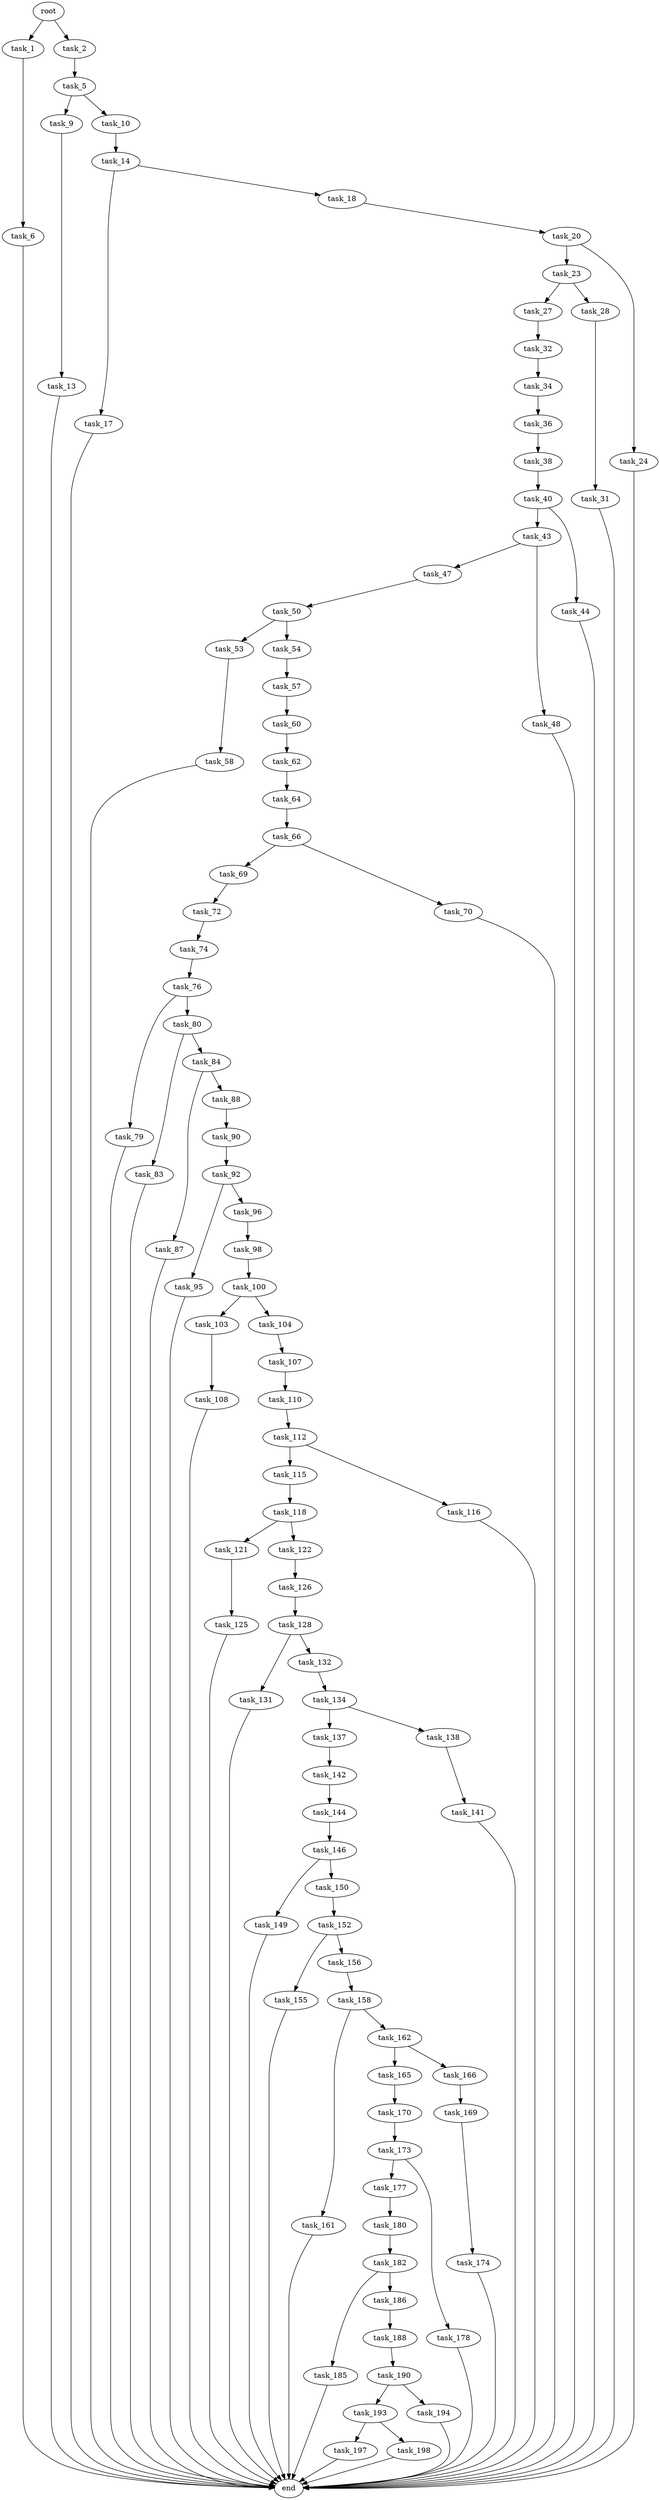 digraph G {
  root [size="0.000000"];
  task_1 [size="368293445632.000000"];
  task_2 [size="28208727263.000000"];
  task_5 [size="28991029248.000000"];
  task_6 [size="782757789696.000000"];
  task_9 [size="106331167561.000000"];
  task_10 [size="7014051102.000000"];
  task_13 [size="34303192193.000000"];
  task_14 [size="134217728000.000000"];
  task_17 [size="1073741824000.000000"];
  task_18 [size="150502900532.000000"];
  task_20 [size="38141485897.000000"];
  task_23 [size="177445724019.000000"];
  task_24 [size="220489808307.000000"];
  task_27 [size="5231083316.000000"];
  task_28 [size="28991029248.000000"];
  task_31 [size="1265845474951.000000"];
  task_32 [size="8589934592.000000"];
  task_34 [size="112997531547.000000"];
  task_36 [size="1073741824000.000000"];
  task_38 [size="231928233984.000000"];
  task_40 [size="13330842152.000000"];
  task_43 [size="79868116083.000000"];
  task_44 [size="5938300043.000000"];
  task_47 [size="6339324109.000000"];
  task_48 [size="231928233984.000000"];
  task_50 [size="9546281507.000000"];
  task_53 [size="8589934592.000000"];
  task_54 [size="375908559947.000000"];
  task_57 [size="68719476736.000000"];
  task_58 [size="1073741824000.000000"];
  task_60 [size="68719476736.000000"];
  task_62 [size="2122876764.000000"];
  task_64 [size="782757789696.000000"];
  task_66 [size="782757789696.000000"];
  task_69 [size="158424732272.000000"];
  task_70 [size="433464929.000000"];
  task_72 [size="129675197587.000000"];
  task_74 [size="456439448.000000"];
  task_76 [size="134217728000.000000"];
  task_79 [size="231928233984.000000"];
  task_80 [size="134217728000.000000"];
  task_83 [size="6468126690.000000"];
  task_84 [size="24542721412.000000"];
  task_87 [size="28991029248.000000"];
  task_88 [size="24302485820.000000"];
  task_90 [size="231928233984.000000"];
  task_92 [size="92967472932.000000"];
  task_95 [size="782757789696.000000"];
  task_96 [size="782757789696.000000"];
  task_98 [size="134217728000.000000"];
  task_100 [size="44402177012.000000"];
  task_103 [size="2012410284.000000"];
  task_104 [size="134217728000.000000"];
  task_107 [size="782757789696.000000"];
  task_108 [size="20927413506.000000"];
  task_110 [size="809661149.000000"];
  task_112 [size="1217869378084.000000"];
  task_115 [size="549755813888.000000"];
  task_116 [size="15850775888.000000"];
  task_118 [size="1117599728287.000000"];
  task_121 [size="167628566454.000000"];
  task_122 [size="10789061750.000000"];
  task_125 [size="4509737219.000000"];
  task_126 [size="5171175598.000000"];
  task_128 [size="134217728000.000000"];
  task_131 [size="2029039239.000000"];
  task_132 [size="231928233984.000000"];
  task_134 [size="147086019074.000000"];
  task_137 [size="187358487700.000000"];
  task_138 [size="44878829954.000000"];
  task_141 [size="132184753318.000000"];
  task_142 [size="231928233984.000000"];
  task_144 [size="5061664951.000000"];
  task_146 [size="45228595926.000000"];
  task_149 [size="231928233984.000000"];
  task_150 [size="232520461231.000000"];
  task_152 [size="368293445632.000000"];
  task_155 [size="1853480599.000000"];
  task_156 [size="355981287509.000000"];
  task_158 [size="134217728000.000000"];
  task_161 [size="549755813888.000000"];
  task_162 [size="3830019382.000000"];
  task_165 [size="68719476736.000000"];
  task_166 [size="609468065351.000000"];
  task_169 [size="46542576270.000000"];
  task_170 [size="134217728000.000000"];
  task_173 [size="24538278451.000000"];
  task_174 [size="6665616143.000000"];
  task_177 [size="782757789696.000000"];
  task_178 [size="231928233984.000000"];
  task_180 [size="1073741824000.000000"];
  task_182 [size="6830634861.000000"];
  task_185 [size="5504517721.000000"];
  task_186 [size="1073741824000.000000"];
  task_188 [size="74788244725.000000"];
  task_190 [size="1755434834.000000"];
  task_193 [size="475168995350.000000"];
  task_194 [size="782757789696.000000"];
  task_197 [size="549755813888.000000"];
  task_198 [size="45328174186.000000"];
  end [size="0.000000"];

  root -> task_1 [size="1.000000"];
  root -> task_2 [size="1.000000"];
  task_1 -> task_6 [size="411041792.000000"];
  task_2 -> task_5 [size="33554432.000000"];
  task_5 -> task_9 [size="75497472.000000"];
  task_5 -> task_10 [size="75497472.000000"];
  task_6 -> end [size="1.000000"];
  task_9 -> task_13 [size="75497472.000000"];
  task_10 -> task_14 [size="134217728.000000"];
  task_13 -> end [size="1.000000"];
  task_14 -> task_17 [size="209715200.000000"];
  task_14 -> task_18 [size="209715200.000000"];
  task_17 -> end [size="1.000000"];
  task_18 -> task_20 [size="134217728.000000"];
  task_20 -> task_23 [size="75497472.000000"];
  task_20 -> task_24 [size="75497472.000000"];
  task_23 -> task_27 [size="679477248.000000"];
  task_23 -> task_28 [size="679477248.000000"];
  task_24 -> end [size="1.000000"];
  task_27 -> task_32 [size="134217728.000000"];
  task_28 -> task_31 [size="75497472.000000"];
  task_31 -> end [size="1.000000"];
  task_32 -> task_34 [size="33554432.000000"];
  task_34 -> task_36 [size="134217728.000000"];
  task_36 -> task_38 [size="838860800.000000"];
  task_38 -> task_40 [size="301989888.000000"];
  task_40 -> task_43 [size="209715200.000000"];
  task_40 -> task_44 [size="209715200.000000"];
  task_43 -> task_47 [size="134217728.000000"];
  task_43 -> task_48 [size="134217728.000000"];
  task_44 -> end [size="1.000000"];
  task_47 -> task_50 [size="134217728.000000"];
  task_48 -> end [size="1.000000"];
  task_50 -> task_53 [size="536870912.000000"];
  task_50 -> task_54 [size="536870912.000000"];
  task_53 -> task_58 [size="33554432.000000"];
  task_54 -> task_57 [size="679477248.000000"];
  task_57 -> task_60 [size="134217728.000000"];
  task_58 -> end [size="1.000000"];
  task_60 -> task_62 [size="134217728.000000"];
  task_62 -> task_64 [size="33554432.000000"];
  task_64 -> task_66 [size="679477248.000000"];
  task_66 -> task_69 [size="679477248.000000"];
  task_66 -> task_70 [size="679477248.000000"];
  task_69 -> task_72 [size="536870912.000000"];
  task_70 -> end [size="1.000000"];
  task_72 -> task_74 [size="536870912.000000"];
  task_74 -> task_76 [size="33554432.000000"];
  task_76 -> task_79 [size="209715200.000000"];
  task_76 -> task_80 [size="209715200.000000"];
  task_79 -> end [size="1.000000"];
  task_80 -> task_83 [size="209715200.000000"];
  task_80 -> task_84 [size="209715200.000000"];
  task_83 -> end [size="1.000000"];
  task_84 -> task_87 [size="679477248.000000"];
  task_84 -> task_88 [size="679477248.000000"];
  task_87 -> end [size="1.000000"];
  task_88 -> task_90 [size="536870912.000000"];
  task_90 -> task_92 [size="301989888.000000"];
  task_92 -> task_95 [size="75497472.000000"];
  task_92 -> task_96 [size="75497472.000000"];
  task_95 -> end [size="1.000000"];
  task_96 -> task_98 [size="679477248.000000"];
  task_98 -> task_100 [size="209715200.000000"];
  task_100 -> task_103 [size="33554432.000000"];
  task_100 -> task_104 [size="33554432.000000"];
  task_103 -> task_108 [size="33554432.000000"];
  task_104 -> task_107 [size="209715200.000000"];
  task_107 -> task_110 [size="679477248.000000"];
  task_108 -> end [size="1.000000"];
  task_110 -> task_112 [size="75497472.000000"];
  task_112 -> task_115 [size="838860800.000000"];
  task_112 -> task_116 [size="838860800.000000"];
  task_115 -> task_118 [size="536870912.000000"];
  task_116 -> end [size="1.000000"];
  task_118 -> task_121 [size="679477248.000000"];
  task_118 -> task_122 [size="679477248.000000"];
  task_121 -> task_125 [size="301989888.000000"];
  task_122 -> task_126 [size="536870912.000000"];
  task_125 -> end [size="1.000000"];
  task_126 -> task_128 [size="301989888.000000"];
  task_128 -> task_131 [size="209715200.000000"];
  task_128 -> task_132 [size="209715200.000000"];
  task_131 -> end [size="1.000000"];
  task_132 -> task_134 [size="301989888.000000"];
  task_134 -> task_137 [size="134217728.000000"];
  task_134 -> task_138 [size="134217728.000000"];
  task_137 -> task_142 [size="134217728.000000"];
  task_138 -> task_141 [size="33554432.000000"];
  task_141 -> end [size="1.000000"];
  task_142 -> task_144 [size="301989888.000000"];
  task_144 -> task_146 [size="301989888.000000"];
  task_146 -> task_149 [size="209715200.000000"];
  task_146 -> task_150 [size="209715200.000000"];
  task_149 -> end [size="1.000000"];
  task_150 -> task_152 [size="209715200.000000"];
  task_152 -> task_155 [size="411041792.000000"];
  task_152 -> task_156 [size="411041792.000000"];
  task_155 -> end [size="1.000000"];
  task_156 -> task_158 [size="411041792.000000"];
  task_158 -> task_161 [size="209715200.000000"];
  task_158 -> task_162 [size="209715200.000000"];
  task_161 -> end [size="1.000000"];
  task_162 -> task_165 [size="75497472.000000"];
  task_162 -> task_166 [size="75497472.000000"];
  task_165 -> task_170 [size="134217728.000000"];
  task_166 -> task_169 [size="679477248.000000"];
  task_169 -> task_174 [size="838860800.000000"];
  task_170 -> task_173 [size="209715200.000000"];
  task_173 -> task_177 [size="411041792.000000"];
  task_173 -> task_178 [size="411041792.000000"];
  task_174 -> end [size="1.000000"];
  task_177 -> task_180 [size="679477248.000000"];
  task_178 -> end [size="1.000000"];
  task_180 -> task_182 [size="838860800.000000"];
  task_182 -> task_185 [size="134217728.000000"];
  task_182 -> task_186 [size="134217728.000000"];
  task_185 -> end [size="1.000000"];
  task_186 -> task_188 [size="838860800.000000"];
  task_188 -> task_190 [size="209715200.000000"];
  task_190 -> task_193 [size="209715200.000000"];
  task_190 -> task_194 [size="209715200.000000"];
  task_193 -> task_197 [size="679477248.000000"];
  task_193 -> task_198 [size="679477248.000000"];
  task_194 -> end [size="1.000000"];
  task_197 -> end [size="1.000000"];
  task_198 -> end [size="1.000000"];
}
